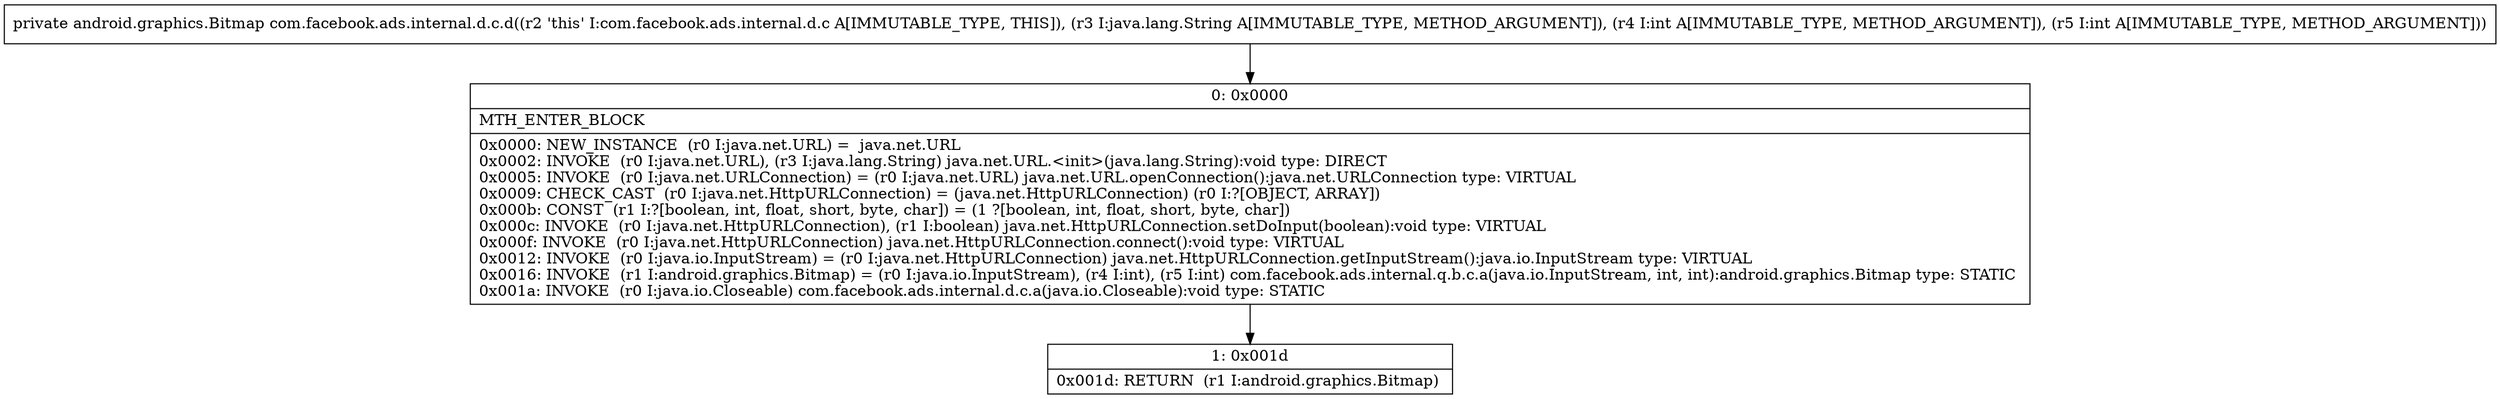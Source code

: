 digraph "CFG forcom.facebook.ads.internal.d.c.d(Ljava\/lang\/String;II)Landroid\/graphics\/Bitmap;" {
Node_0 [shape=record,label="{0\:\ 0x0000|MTH_ENTER_BLOCK\l|0x0000: NEW_INSTANCE  (r0 I:java.net.URL) =  java.net.URL \l0x0002: INVOKE  (r0 I:java.net.URL), (r3 I:java.lang.String) java.net.URL.\<init\>(java.lang.String):void type: DIRECT \l0x0005: INVOKE  (r0 I:java.net.URLConnection) = (r0 I:java.net.URL) java.net.URL.openConnection():java.net.URLConnection type: VIRTUAL \l0x0009: CHECK_CAST  (r0 I:java.net.HttpURLConnection) = (java.net.HttpURLConnection) (r0 I:?[OBJECT, ARRAY]) \l0x000b: CONST  (r1 I:?[boolean, int, float, short, byte, char]) = (1 ?[boolean, int, float, short, byte, char]) \l0x000c: INVOKE  (r0 I:java.net.HttpURLConnection), (r1 I:boolean) java.net.HttpURLConnection.setDoInput(boolean):void type: VIRTUAL \l0x000f: INVOKE  (r0 I:java.net.HttpURLConnection) java.net.HttpURLConnection.connect():void type: VIRTUAL \l0x0012: INVOKE  (r0 I:java.io.InputStream) = (r0 I:java.net.HttpURLConnection) java.net.HttpURLConnection.getInputStream():java.io.InputStream type: VIRTUAL \l0x0016: INVOKE  (r1 I:android.graphics.Bitmap) = (r0 I:java.io.InputStream), (r4 I:int), (r5 I:int) com.facebook.ads.internal.q.b.c.a(java.io.InputStream, int, int):android.graphics.Bitmap type: STATIC \l0x001a: INVOKE  (r0 I:java.io.Closeable) com.facebook.ads.internal.d.c.a(java.io.Closeable):void type: STATIC \l}"];
Node_1 [shape=record,label="{1\:\ 0x001d|0x001d: RETURN  (r1 I:android.graphics.Bitmap) \l}"];
MethodNode[shape=record,label="{private android.graphics.Bitmap com.facebook.ads.internal.d.c.d((r2 'this' I:com.facebook.ads.internal.d.c A[IMMUTABLE_TYPE, THIS]), (r3 I:java.lang.String A[IMMUTABLE_TYPE, METHOD_ARGUMENT]), (r4 I:int A[IMMUTABLE_TYPE, METHOD_ARGUMENT]), (r5 I:int A[IMMUTABLE_TYPE, METHOD_ARGUMENT])) }"];
MethodNode -> Node_0;
Node_0 -> Node_1;
}

